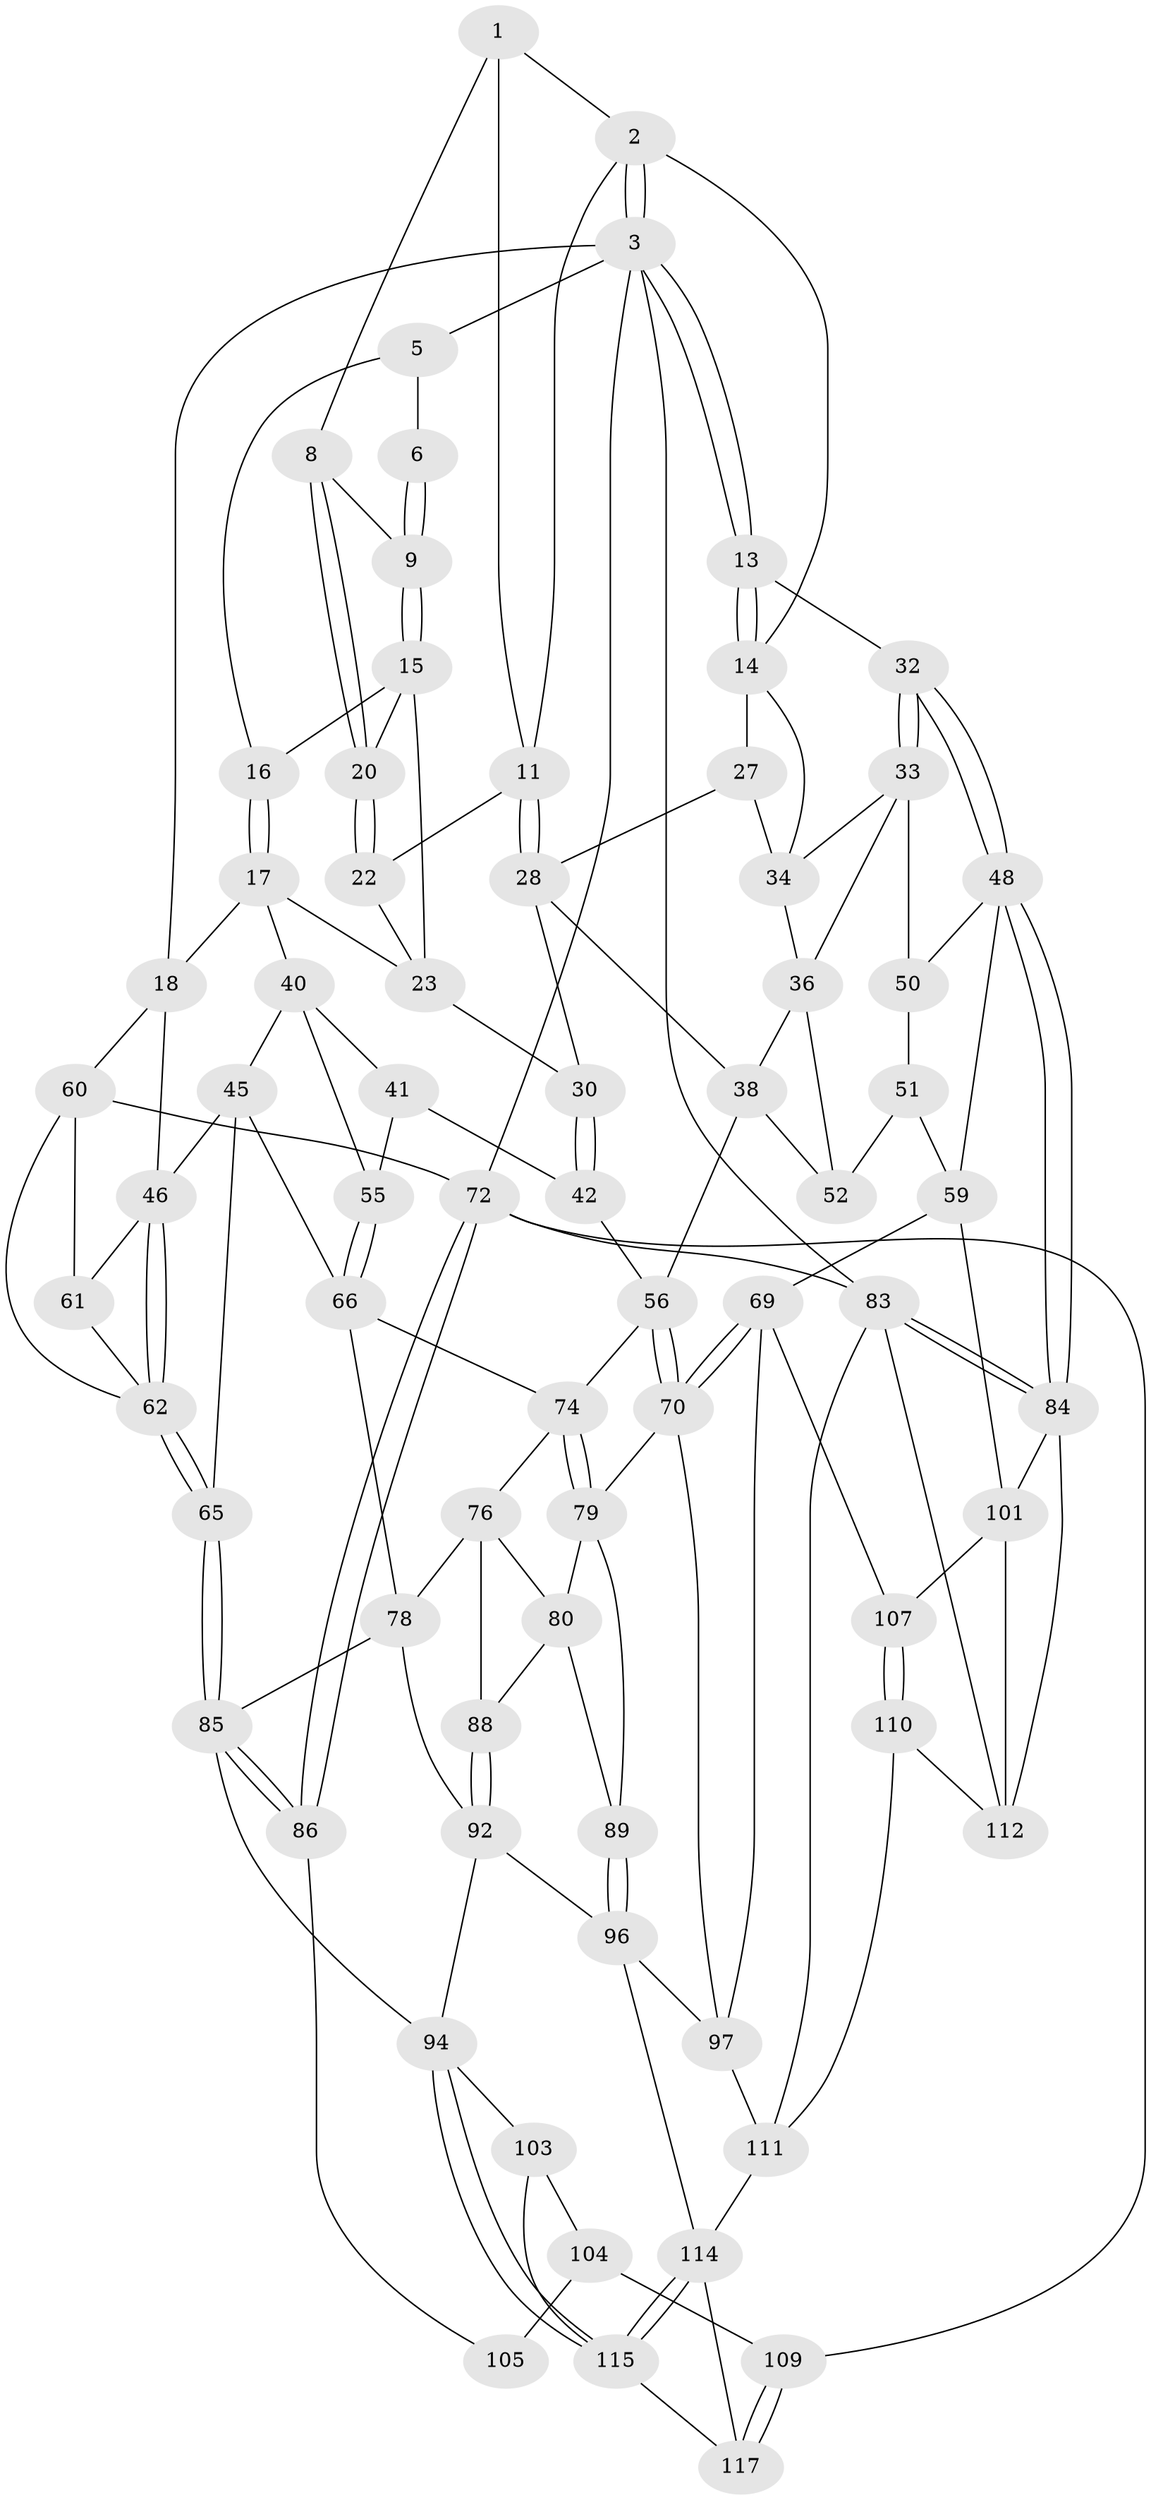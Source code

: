 // Generated by graph-tools (version 1.1) at 2025/52/02/27/25 19:52:43]
// undirected, 72 vertices, 159 edges
graph export_dot {
graph [start="1"]
  node [color=gray90,style=filled];
  1 [pos="+0.6932022388261248+0",super="+7"];
  2 [pos="+0.8245793618472993+0",super="+10"];
  3 [pos="+1+0",super="+4"];
  5 [pos="+0.2261370217374064+0"];
  6 [pos="+0.4227152312902999+0"];
  8 [pos="+0.5209782463106375+0.06855991384142246"];
  9 [pos="+0.49373220329390005+0.04957816795469013"];
  11 [pos="+0.6503596411837843+0.16206620411389916",super="+12"];
  13 [pos="+1+0.14013513487806814"];
  14 [pos="+0.8675863519970972+0.14284447036568987",super="+26"];
  15 [pos="+0.4211344972329597+0.12211287572994145",super="+21"];
  16 [pos="+0.2744207011354566+0"];
  17 [pos="+0.25515642649619547+0.22805650073105624",super="+24"];
  18 [pos="+0.23656798604619636+0.23328090926705544",super="+19"];
  20 [pos="+0.49101465446237097+0.18922546341113936"];
  22 [pos="+0.49644553416118675+0.19507304507517298"];
  23 [pos="+0.31455899927314324+0.24248769131222517",super="+25"];
  27 [pos="+0.6830062660304518+0.17712101871571378"];
  28 [pos="+0.6576284695968061+0.17401013826921705",super="+29"];
  30 [pos="+0.60943404229623+0.3363317433888103",super="+31"];
  32 [pos="+1+0.28339794331970664"];
  33 [pos="+0.9201209061737002+0.27345238702205665",super="+39"];
  34 [pos="+0.8585663558299909+0.22806500776483285",super="+35"];
  36 [pos="+0.8019591463233278+0.33207880531416933",super="+37"];
  38 [pos="+0.7092600528917737+0.3437182184047633",super="+54"];
  40 [pos="+0.3493373439919002+0.3357924112341738",super="+44"];
  41 [pos="+0.458982974766811+0.322996944103622",super="+43"];
  42 [pos="+0.5887792544334722+0.4176388383091384"];
  45 [pos="+0.30764468905878933+0.4340350833104154",super="+64"];
  46 [pos="+0.2943523925895701+0.43158980797793345",super="+47"];
  48 [pos="+1+0.5111776480186425",super="+49"];
  50 [pos="+0.9292524967273885+0.3747007595419901"];
  51 [pos="+0.8498317611602492+0.4194605320334299",super="+58"];
  52 [pos="+0.8048896783890184+0.3652214381852783",super="+53"];
  55 [pos="+0.42371258580172+0.4469820203034331"];
  56 [pos="+0.6637243753896233+0.5039538135676241",super="+57"];
  59 [pos="+0.9159767663378434+0.5808316188939002",super="+68"];
  60 [pos="+0+0.08805147236245656",super="+71"];
  61 [pos="+0.13800373218543807+0.4134914378363845"];
  62 [pos="+0.14282457051576491+0.5095741682140097",super="+63"];
  65 [pos="+0.1702941968420572+0.5984823763229802"];
  66 [pos="+0.4211723859612955+0.4965339301780636",super="+67"];
  69 [pos="+0.8054833742235119+0.6508230762853421",super="+102"];
  70 [pos="+0.7475958117674681+0.6371262461789993",super="+81"];
  72 [pos="+0+0.6415773848779625",super="+73"];
  74 [pos="+0.5962564983277615+0.5068858756335065",super="+75"];
  76 [pos="+0.4825244769839069+0.5968496238398547",super="+77"];
  78 [pos="+0.3914913626917362+0.5815710015766955",super="+90"];
  79 [pos="+0.586217003167858+0.5452091615871992",super="+82"];
  80 [pos="+0.5093868662691038+0.613139321779465",super="+87"];
  83 [pos="+1+1",super="+120"];
  84 [pos="+1+1",super="+100"];
  85 [pos="+0.1606693403409069+0.6267456931884827",super="+91"];
  86 [pos="+0.12188580493401426+0.6737893551045518"];
  88 [pos="+0.4354459212862109+0.703581674538187"];
  89 [pos="+0.5699128056653359+0.674467904708121"];
  92 [pos="+0.42733223803385684+0.7255350530626793",super="+93"];
  94 [pos="+0.3734477888729288+0.7977627402362731",super="+95"];
  96 [pos="+0.5602188909192222+0.8367079977987671",super="+99"];
  97 [pos="+0.6312617035612157+0.8305049514093865",super="+98"];
  101 [pos="+0.9665938119956372+0.8333504687083121",super="+106"];
  103 [pos="+0.3160097134694613+0.8202674163825104"];
  104 [pos="+0.25935917261731184+0.811812989318797",super="+108"];
  105 [pos="+0.12531057096309806+0.6869863338903348"];
  107 [pos="+0.8121124386603636+0.7706169000256489"];
  109 [pos="+0+1"];
  110 [pos="+0.7655946778455068+0.9121969557676308"];
  111 [pos="+0.626976091050347+0.8819315801821944",super="+118"];
  112 [pos="+0.8425292488248467+0.901540955802439",super="+113"];
  114 [pos="+0.5100453233781818+0.9292003233209455",super="+119"];
  115 [pos="+0.42637959327508906+0.906725066372455",super="+116"];
  117 [pos="+0.2173382189085928+1"];
  1 -- 2;
  1 -- 8;
  1 -- 11;
  2 -- 3;
  2 -- 3;
  2 -- 11;
  2 -- 14;
  3 -- 13;
  3 -- 13;
  3 -- 83;
  3 -- 72;
  3 -- 5;
  3 -- 18;
  5 -- 6;
  5 -- 16;
  6 -- 9;
  6 -- 9;
  8 -- 9;
  8 -- 20;
  8 -- 20;
  9 -- 15;
  9 -- 15;
  11 -- 28;
  11 -- 28;
  11 -- 22;
  13 -- 14;
  13 -- 14;
  13 -- 32;
  14 -- 34;
  14 -- 27;
  15 -- 16;
  15 -- 20;
  15 -- 23;
  16 -- 17;
  16 -- 17;
  17 -- 18;
  17 -- 40;
  17 -- 23;
  18 -- 46;
  18 -- 60;
  20 -- 22;
  20 -- 22;
  22 -- 23;
  23 -- 30;
  27 -- 28;
  27 -- 34;
  28 -- 38;
  28 -- 30;
  30 -- 42;
  30 -- 42;
  32 -- 33;
  32 -- 33;
  32 -- 48;
  32 -- 48;
  33 -- 34;
  33 -- 50;
  33 -- 36;
  34 -- 36;
  36 -- 38;
  36 -- 52;
  38 -- 56;
  38 -- 52;
  40 -- 41;
  40 -- 45;
  40 -- 55;
  41 -- 42;
  41 -- 55;
  42 -- 56;
  45 -- 46;
  45 -- 65;
  45 -- 66;
  46 -- 62;
  46 -- 62;
  46 -- 61;
  48 -- 84;
  48 -- 84;
  48 -- 50;
  48 -- 59;
  50 -- 51;
  51 -- 52 [weight=2];
  51 -- 59;
  55 -- 66;
  55 -- 66;
  56 -- 70;
  56 -- 70;
  56 -- 74;
  59 -- 69;
  59 -- 101;
  60 -- 61;
  60 -- 72;
  60 -- 62;
  61 -- 62;
  62 -- 65;
  62 -- 65;
  65 -- 85;
  65 -- 85;
  66 -- 74;
  66 -- 78;
  69 -- 70;
  69 -- 70;
  69 -- 97;
  69 -- 107;
  70 -- 97;
  70 -- 79;
  72 -- 86;
  72 -- 86;
  72 -- 83;
  72 -- 109;
  74 -- 79;
  74 -- 79;
  74 -- 76;
  76 -- 80;
  76 -- 88;
  76 -- 78;
  78 -- 92;
  78 -- 85;
  79 -- 80;
  79 -- 89;
  80 -- 89;
  80 -- 88;
  83 -- 84;
  83 -- 84;
  83 -- 112;
  83 -- 111;
  84 -- 112;
  84 -- 101;
  85 -- 86;
  85 -- 86;
  85 -- 94;
  86 -- 105;
  88 -- 92;
  88 -- 92;
  89 -- 96;
  89 -- 96;
  92 -- 96;
  92 -- 94;
  94 -- 115;
  94 -- 115;
  94 -- 103;
  96 -- 114;
  96 -- 97;
  97 -- 111;
  101 -- 112;
  101 -- 107;
  103 -- 104;
  103 -- 115;
  104 -- 105 [weight=2];
  104 -- 109;
  107 -- 110;
  107 -- 110;
  109 -- 117;
  109 -- 117;
  110 -- 111;
  110 -- 112;
  111 -- 114;
  114 -- 115;
  114 -- 115;
  114 -- 117;
  115 -- 117;
}
